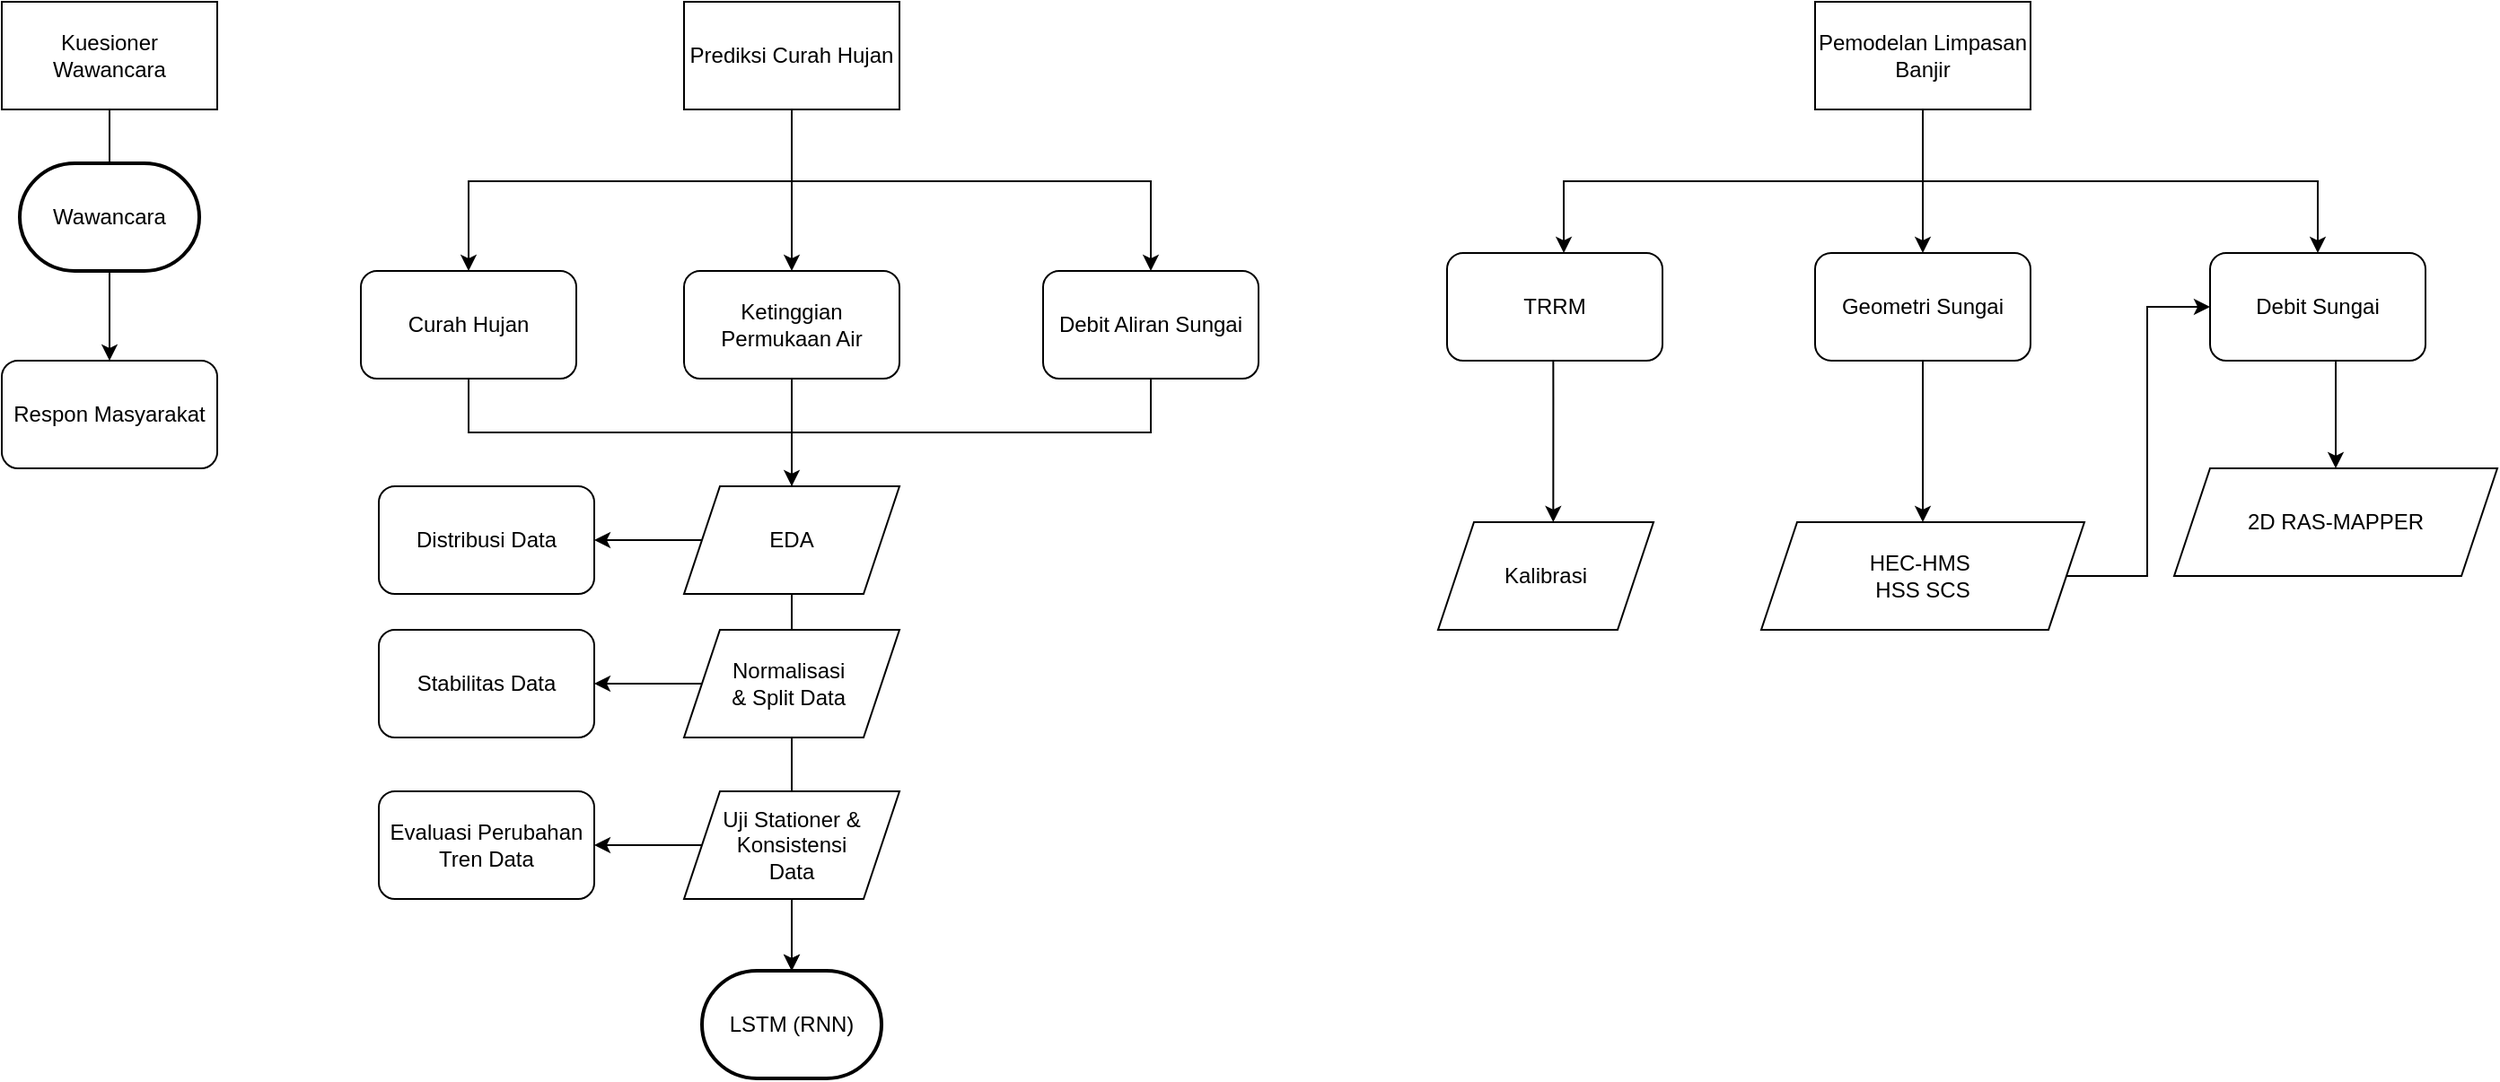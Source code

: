 <mxfile version="24.8.0">
  <diagram name="Page-1" id="rQX1YtQDC70RT5PG3sAJ">
    <mxGraphModel dx="2544" dy="666" grid="1" gridSize="10" guides="1" tooltips="1" connect="1" arrows="1" fold="1" page="1" pageScale="1" pageWidth="850" pageHeight="1100" math="0" shadow="0">
      <root>
        <mxCell id="0" />
        <mxCell id="1" parent="0" />
        <mxCell id="to3WtLk7SZaPc5Sqz7QV-4" value="" style="edgeStyle=orthogonalEdgeStyle;rounded=0;orthogonalLoop=1;jettySize=auto;html=1;exitX=0.5;exitY=1;exitDx=0;exitDy=0;entryX=0.5;entryY=0;entryDx=0;entryDy=0;" parent="1" source="to3WtLk7SZaPc5Sqz7QV-1" target="to3WtLk7SZaPc5Sqz7QV-12" edge="1">
          <mxGeometry relative="1" as="geometry">
            <mxPoint x="-100" y="270" as="targetPoint" />
            <Array as="points">
              <mxPoint y="230" />
              <mxPoint x="-180" y="230" />
            </Array>
          </mxGeometry>
        </mxCell>
        <mxCell id="to3WtLk7SZaPc5Sqz7QV-7" value="" style="edgeStyle=orthogonalEdgeStyle;rounded=0;orthogonalLoop=1;jettySize=auto;html=1;entryX=0.5;entryY=0;entryDx=0;entryDy=0;exitX=0.5;exitY=1;exitDx=0;exitDy=0;" parent="1" source="to3WtLk7SZaPc5Sqz7QV-1" target="to3WtLk7SZaPc5Sqz7QV-13" edge="1">
          <mxGeometry relative="1" as="geometry">
            <mxPoint x="40.067" y="270" as="targetPoint" />
            <Array as="points">
              <mxPoint y="210" />
              <mxPoint y="210" />
            </Array>
          </mxGeometry>
        </mxCell>
        <mxCell id="to3WtLk7SZaPc5Sqz7QV-9" value="" style="edgeStyle=orthogonalEdgeStyle;rounded=0;orthogonalLoop=1;jettySize=auto;html=1;entryX=0.5;entryY=0;entryDx=0;entryDy=0;" parent="1" target="to3WtLk7SZaPc5Sqz7QV-14" edge="1">
          <mxGeometry relative="1" as="geometry">
            <mxPoint y="190" as="sourcePoint" />
            <mxPoint x="200.067" y="270" as="targetPoint" />
            <Array as="points">
              <mxPoint y="230" />
              <mxPoint x="200" y="230" />
            </Array>
          </mxGeometry>
        </mxCell>
        <mxCell id="to3WtLk7SZaPc5Sqz7QV-1" value="Prediksi Curah Hujan" style="rounded=0;whiteSpace=wrap;html=1;" parent="1" vertex="1">
          <mxGeometry x="-60" y="130" width="120" height="60" as="geometry" />
        </mxCell>
        <mxCell id="to3WtLk7SZaPc5Sqz7QV-11" value="TRRM" style="rounded=1;whiteSpace=wrap;html=1;" parent="1" vertex="1">
          <mxGeometry x="365" y="270" width="120" height="60" as="geometry" />
        </mxCell>
        <mxCell id="to3WtLk7SZaPc5Sqz7QV-12" value="Curah Hujan" style="rounded=1;whiteSpace=wrap;html=1;" parent="1" vertex="1">
          <mxGeometry x="-240" y="280" width="120" height="60" as="geometry" />
        </mxCell>
        <mxCell id="to3WtLk7SZaPc5Sqz7QV-13" value="Ketinggian Permukaan Air" style="rounded=1;whiteSpace=wrap;html=1;" parent="1" vertex="1">
          <mxGeometry x="-60" y="280" width="120" height="60" as="geometry" />
        </mxCell>
        <mxCell id="to3WtLk7SZaPc5Sqz7QV-14" value="Debit Aliran Sungai" style="rounded=1;whiteSpace=wrap;html=1;" parent="1" vertex="1">
          <mxGeometry x="140" y="280" width="120" height="60" as="geometry" />
        </mxCell>
        <mxCell id="to3WtLk7SZaPc5Sqz7QV-17" value="" style="edgeStyle=orthogonalEdgeStyle;rounded=0;orthogonalLoop=1;jettySize=auto;html=1;exitX=0.5;exitY=1;exitDx=0;exitDy=0;entryX=0.5;entryY=0;entryDx=0;entryDy=0;entryPerimeter=0;" parent="1" source="to3WtLk7SZaPc5Sqz7QV-12" target="to3WtLk7SZaPc5Sqz7QV-21" edge="1">
          <mxGeometry relative="1" as="geometry">
            <mxPoint x="60" y="400" as="sourcePoint" />
            <mxPoint x="0.08" y="460.36" as="targetPoint" />
            <Array as="points">
              <mxPoint x="-180" y="370" />
              <mxPoint y="370" />
            </Array>
          </mxGeometry>
        </mxCell>
        <mxCell id="to3WtLk7SZaPc5Sqz7QV-18" value="" style="edgeStyle=orthogonalEdgeStyle;rounded=0;orthogonalLoop=1;jettySize=auto;html=1;exitX=0.5;exitY=1;exitDx=0;exitDy=0;entryX=0.5;entryY=0;entryDx=0;entryDy=0;entryPerimeter=0;" parent="1" source="to3WtLk7SZaPc5Sqz7QV-13" target="to3WtLk7SZaPc5Sqz7QV-21" edge="1">
          <mxGeometry relative="1" as="geometry">
            <mxPoint x="-170" y="390" as="sourcePoint" />
            <mxPoint y="460" as="targetPoint" />
            <Array as="points" />
          </mxGeometry>
        </mxCell>
        <mxCell id="to3WtLk7SZaPc5Sqz7QV-21" value="LSTM (RNN)" style="strokeWidth=2;html=1;shape=mxgraph.flowchart.terminator;whiteSpace=wrap;" parent="1" vertex="1">
          <mxGeometry x="-50" y="670" width="100" height="60" as="geometry" />
        </mxCell>
        <mxCell id="to3WtLk7SZaPc5Sqz7QV-22" value="EDA" style="shape=parallelogram;perimeter=parallelogramPerimeter;whiteSpace=wrap;html=1;fixedSize=1;" parent="1" vertex="1">
          <mxGeometry x="-60" y="400" width="120" height="60" as="geometry" />
        </mxCell>
        <mxCell id="to3WtLk7SZaPc5Sqz7QV-23" value="Geometri Sungai" style="rounded=1;whiteSpace=wrap;html=1;" parent="1" vertex="1">
          <mxGeometry x="570" y="270" width="120" height="60" as="geometry" />
        </mxCell>
        <mxCell id="to3WtLk7SZaPc5Sqz7QV-24" value="Debit Sungai" style="rounded=1;whiteSpace=wrap;html=1;" parent="1" vertex="1">
          <mxGeometry x="790" y="270" width="120" height="60" as="geometry" />
        </mxCell>
        <mxCell id="to3WtLk7SZaPc5Sqz7QV-26" value="Kuesioner Wawancara" style="rounded=0;whiteSpace=wrap;html=1;" parent="1" vertex="1">
          <mxGeometry x="-440" y="130" width="120" height="60" as="geometry" />
        </mxCell>
        <mxCell id="to3WtLk7SZaPc5Sqz7QV-27" value="Respon Masyarakat" style="rounded=1;whiteSpace=wrap;html=1;" parent="1" vertex="1">
          <mxGeometry x="-440" y="330" width="120" height="60" as="geometry" />
        </mxCell>
        <mxCell id="to3WtLk7SZaPc5Sqz7QV-28" value="" style="edgeStyle=orthogonalEdgeStyle;rounded=0;orthogonalLoop=1;jettySize=auto;html=1;entryX=0.5;entryY=0;entryDx=0;entryDy=0;exitX=0.5;exitY=1;exitDx=0;exitDy=0;" parent="1" source="to3WtLk7SZaPc5Sqz7QV-26" target="to3WtLk7SZaPc5Sqz7QV-27" edge="1">
          <mxGeometry relative="1" as="geometry">
            <mxPoint x="-380" y="200" as="sourcePoint" />
            <mxPoint x="-380.67" y="270" as="targetPoint" />
            <Array as="points">
              <mxPoint x="-380" y="250" />
              <mxPoint x="-380" y="250" />
            </Array>
          </mxGeometry>
        </mxCell>
        <mxCell id="to3WtLk7SZaPc5Sqz7QV-29" value="Wawancara" style="strokeWidth=2;html=1;shape=mxgraph.flowchart.terminator;whiteSpace=wrap;" parent="1" vertex="1">
          <mxGeometry x="-430" y="220" width="100" height="60" as="geometry" />
        </mxCell>
        <mxCell id="to3WtLk7SZaPc5Sqz7QV-30" value="Pemodelan Limpasan Banjir" style="rounded=0;whiteSpace=wrap;html=1;" parent="1" vertex="1">
          <mxGeometry x="570" y="130" width="120" height="60" as="geometry" />
        </mxCell>
        <mxCell id="to3WtLk7SZaPc5Sqz7QV-32" value="Kalibrasi" style="shape=parallelogram;perimeter=parallelogramPerimeter;whiteSpace=wrap;html=1;fixedSize=1;" parent="1" vertex="1">
          <mxGeometry x="360" y="420" width="120" height="60" as="geometry" />
        </mxCell>
        <mxCell id="to3WtLk7SZaPc5Sqz7QV-33" value="" style="edgeStyle=orthogonalEdgeStyle;rounded=0;orthogonalLoop=1;jettySize=auto;html=1;entryX=0.5;entryY=0;entryDx=0;entryDy=0;exitX=0.5;exitY=1;exitDx=0;exitDy=0;" parent="1" edge="1">
          <mxGeometry relative="1" as="geometry">
            <mxPoint x="424.17" y="330" as="sourcePoint" />
            <mxPoint x="424.17" y="420" as="targetPoint" />
            <Array as="points">
              <mxPoint x="424.17" y="350" />
              <mxPoint x="424.17" y="350" />
            </Array>
          </mxGeometry>
        </mxCell>
        <mxCell id="to3WtLk7SZaPc5Sqz7QV-37" value="" style="edgeStyle=orthogonalEdgeStyle;rounded=0;orthogonalLoop=1;jettySize=auto;html=1;exitX=0.5;exitY=1;exitDx=0;exitDy=0;" parent="1" source="to3WtLk7SZaPc5Sqz7QV-14" edge="1">
          <mxGeometry relative="1" as="geometry">
            <mxPoint x="200" y="340" as="sourcePoint" />
            <mxPoint y="400" as="targetPoint" />
            <Array as="points">
              <mxPoint x="200" y="370" />
              <mxPoint y="370" />
            </Array>
          </mxGeometry>
        </mxCell>
        <mxCell id="to3WtLk7SZaPc5Sqz7QV-36" value="Normalisasi&amp;nbsp;&lt;div&gt;&amp;amp; Split Data&amp;nbsp;&lt;/div&gt;" style="shape=parallelogram;perimeter=parallelogramPerimeter;whiteSpace=wrap;html=1;fixedSize=1;" parent="1" vertex="1">
          <mxGeometry x="-60" y="480" width="120" height="60" as="geometry" />
        </mxCell>
        <mxCell id="to3WtLk7SZaPc5Sqz7QV-38" value="Uji Stationer &amp;amp; Konsistensi&lt;div&gt;Data&lt;/div&gt;" style="shape=parallelogram;perimeter=parallelogramPerimeter;whiteSpace=wrap;html=1;fixedSize=1;" parent="1" vertex="1">
          <mxGeometry x="-60" y="570" width="120" height="60" as="geometry" />
        </mxCell>
        <mxCell id="to3WtLk7SZaPc5Sqz7QV-39" value="Distribusi Data" style="rounded=1;whiteSpace=wrap;html=1;" parent="1" vertex="1">
          <mxGeometry x="-230" y="400" width="120" height="60" as="geometry" />
        </mxCell>
        <mxCell id="to3WtLk7SZaPc5Sqz7QV-40" value="" style="edgeStyle=orthogonalEdgeStyle;rounded=0;orthogonalLoop=1;jettySize=auto;html=1;exitX=0;exitY=0.5;exitDx=0;exitDy=0;entryX=1;entryY=0.5;entryDx=0;entryDy=0;" parent="1" source="to3WtLk7SZaPc5Sqz7QV-22" target="to3WtLk7SZaPc5Sqz7QV-39" edge="1">
          <mxGeometry relative="1" as="geometry">
            <mxPoint x="-240" y="480" as="sourcePoint" />
            <mxPoint x="-200" y="530" as="targetPoint" />
            <Array as="points">
              <mxPoint x="-100" y="430" />
              <mxPoint x="-100" y="430" />
            </Array>
          </mxGeometry>
        </mxCell>
        <mxCell id="to3WtLk7SZaPc5Sqz7QV-41" value="Stabilitas Data" style="rounded=1;whiteSpace=wrap;html=1;" parent="1" vertex="1">
          <mxGeometry x="-230" y="480" width="120" height="60" as="geometry" />
        </mxCell>
        <mxCell id="to3WtLk7SZaPc5Sqz7QV-42" value="" style="edgeStyle=orthogonalEdgeStyle;rounded=0;orthogonalLoop=1;jettySize=auto;html=1;exitX=0;exitY=0.5;exitDx=0;exitDy=0;entryX=1;entryY=0.5;entryDx=0;entryDy=0;" parent="1" target="to3WtLk7SZaPc5Sqz7QV-41" edge="1">
          <mxGeometry relative="1" as="geometry">
            <mxPoint x="-50" y="510" as="sourcePoint" />
            <mxPoint x="-200" y="610" as="targetPoint" />
            <Array as="points">
              <mxPoint x="-100" y="510" />
              <mxPoint x="-100" y="510" />
            </Array>
          </mxGeometry>
        </mxCell>
        <mxCell id="to3WtLk7SZaPc5Sqz7QV-43" value="Evaluasi Perubahan Tren Data" style="rounded=1;whiteSpace=wrap;html=1;" parent="1" vertex="1">
          <mxGeometry x="-230" y="570" width="120" height="60" as="geometry" />
        </mxCell>
        <mxCell id="to3WtLk7SZaPc5Sqz7QV-44" value="" style="edgeStyle=orthogonalEdgeStyle;rounded=0;orthogonalLoop=1;jettySize=auto;html=1;exitX=0;exitY=0.5;exitDx=0;exitDy=0;entryX=1;entryY=0.5;entryDx=0;entryDy=0;" parent="1" target="to3WtLk7SZaPc5Sqz7QV-43" edge="1">
          <mxGeometry relative="1" as="geometry">
            <mxPoint x="-50" y="600" as="sourcePoint" />
            <mxPoint x="-200" y="700" as="targetPoint" />
            <Array as="points">
              <mxPoint x="-100" y="600" />
              <mxPoint x="-100" y="600" />
            </Array>
          </mxGeometry>
        </mxCell>
        <mxCell id="to3WtLk7SZaPc5Sqz7QV-45" value="" style="edgeStyle=orthogonalEdgeStyle;rounded=0;orthogonalLoop=1;jettySize=auto;html=1;entryX=0.5;entryY=0;entryDx=0;entryDy=0;exitX=0.5;exitY=1;exitDx=0;exitDy=0;" parent="1" source="to3WtLk7SZaPc5Sqz7QV-30" target="to3WtLk7SZaPc5Sqz7QV-24" edge="1">
          <mxGeometry relative="1" as="geometry">
            <mxPoint x="620" y="190" as="sourcePoint" />
            <mxPoint x="820" y="280" as="targetPoint" />
            <Array as="points">
              <mxPoint x="630" y="230" />
              <mxPoint x="850" y="230" />
            </Array>
          </mxGeometry>
        </mxCell>
        <mxCell id="to3WtLk7SZaPc5Sqz7QV-46" value="" style="edgeStyle=orthogonalEdgeStyle;rounded=0;orthogonalLoop=1;jettySize=auto;html=1;entryX=0.5;entryY=0;entryDx=0;entryDy=0;" parent="1" target="to3WtLk7SZaPc5Sqz7QV-23" edge="1">
          <mxGeometry relative="1" as="geometry">
            <mxPoint x="630" y="190" as="sourcePoint" />
            <mxPoint x="790" y="280" as="targetPoint" />
            <Array as="points">
              <mxPoint x="630" y="240" />
              <mxPoint x="630" y="240" />
            </Array>
          </mxGeometry>
        </mxCell>
        <mxCell id="to3WtLk7SZaPc5Sqz7QV-47" value="" style="edgeStyle=orthogonalEdgeStyle;rounded=0;orthogonalLoop=1;jettySize=auto;html=1;entryX=0.542;entryY=0;entryDx=0;entryDy=0;exitX=0.5;exitY=1;exitDx=0;exitDy=0;entryPerimeter=0;" parent="1" edge="1" target="to3WtLk7SZaPc5Sqz7QV-11" source="to3WtLk7SZaPc5Sqz7QV-30">
          <mxGeometry relative="1" as="geometry">
            <mxPoint x="569.29" y="190" as="sourcePoint" />
            <mxPoint x="569.29" y="270" as="targetPoint" />
            <Array as="points">
              <mxPoint x="630" y="230" />
              <mxPoint x="430" y="230" />
            </Array>
          </mxGeometry>
        </mxCell>
        <mxCell id="vjmSQW3fSpuoPHMXwD8e-1" value="" style="edgeStyle=orthogonalEdgeStyle;rounded=0;orthogonalLoop=1;jettySize=auto;html=1;exitX=0.5;exitY=1;exitDx=0;exitDy=0;entryX=0.5;entryY=0;entryDx=0;entryDy=0;" edge="1" parent="1" source="to3WtLk7SZaPc5Sqz7QV-23" target="vjmSQW3fSpuoPHMXwD8e-2">
          <mxGeometry relative="1" as="geometry">
            <mxPoint x="494.17" y="340" as="sourcePoint" />
            <mxPoint x="630" y="420" as="targetPoint" />
            <Array as="points" />
          </mxGeometry>
        </mxCell>
        <mxCell id="vjmSQW3fSpuoPHMXwD8e-2" value="HEC-HMS&amp;nbsp;&lt;div&gt;HSS SCS&lt;/div&gt;" style="shape=parallelogram;perimeter=parallelogramPerimeter;whiteSpace=wrap;html=1;fixedSize=1;" vertex="1" parent="1">
          <mxGeometry x="540" y="420" width="180" height="60" as="geometry" />
        </mxCell>
        <mxCell id="vjmSQW3fSpuoPHMXwD8e-3" value="" style="edgeStyle=orthogonalEdgeStyle;rounded=0;orthogonalLoop=1;jettySize=auto;html=1;exitX=1;exitY=0.5;exitDx=0;exitDy=0;entryX=0;entryY=0.5;entryDx=0;entryDy=0;" edge="1" parent="1" source="vjmSQW3fSpuoPHMXwD8e-2" target="to3WtLk7SZaPc5Sqz7QV-24">
          <mxGeometry relative="1" as="geometry">
            <mxPoint x="590" y="500" as="sourcePoint" />
            <mxPoint x="590" y="590" as="targetPoint" />
            <Array as="points" />
          </mxGeometry>
        </mxCell>
        <mxCell id="vjmSQW3fSpuoPHMXwD8e-4" value="2D RAS-MAPPER" style="shape=parallelogram;perimeter=parallelogramPerimeter;whiteSpace=wrap;html=1;fixedSize=1;" vertex="1" parent="1">
          <mxGeometry x="770" y="390" width="180" height="60" as="geometry" />
        </mxCell>
        <mxCell id="vjmSQW3fSpuoPHMXwD8e-5" value="" style="edgeStyle=orthogonalEdgeStyle;rounded=0;orthogonalLoop=1;jettySize=auto;html=1;exitX=0.5;exitY=1;exitDx=0;exitDy=0;entryX=0.5;entryY=0;entryDx=0;entryDy=0;" edge="1" parent="1" source="to3WtLk7SZaPc5Sqz7QV-24" target="vjmSQW3fSpuoPHMXwD8e-4">
          <mxGeometry relative="1" as="geometry">
            <mxPoint x="720" y="460" as="sourcePoint" />
            <mxPoint x="800" y="310" as="targetPoint" />
            <Array as="points">
              <mxPoint x="860" y="330" />
            </Array>
          </mxGeometry>
        </mxCell>
      </root>
    </mxGraphModel>
  </diagram>
</mxfile>
